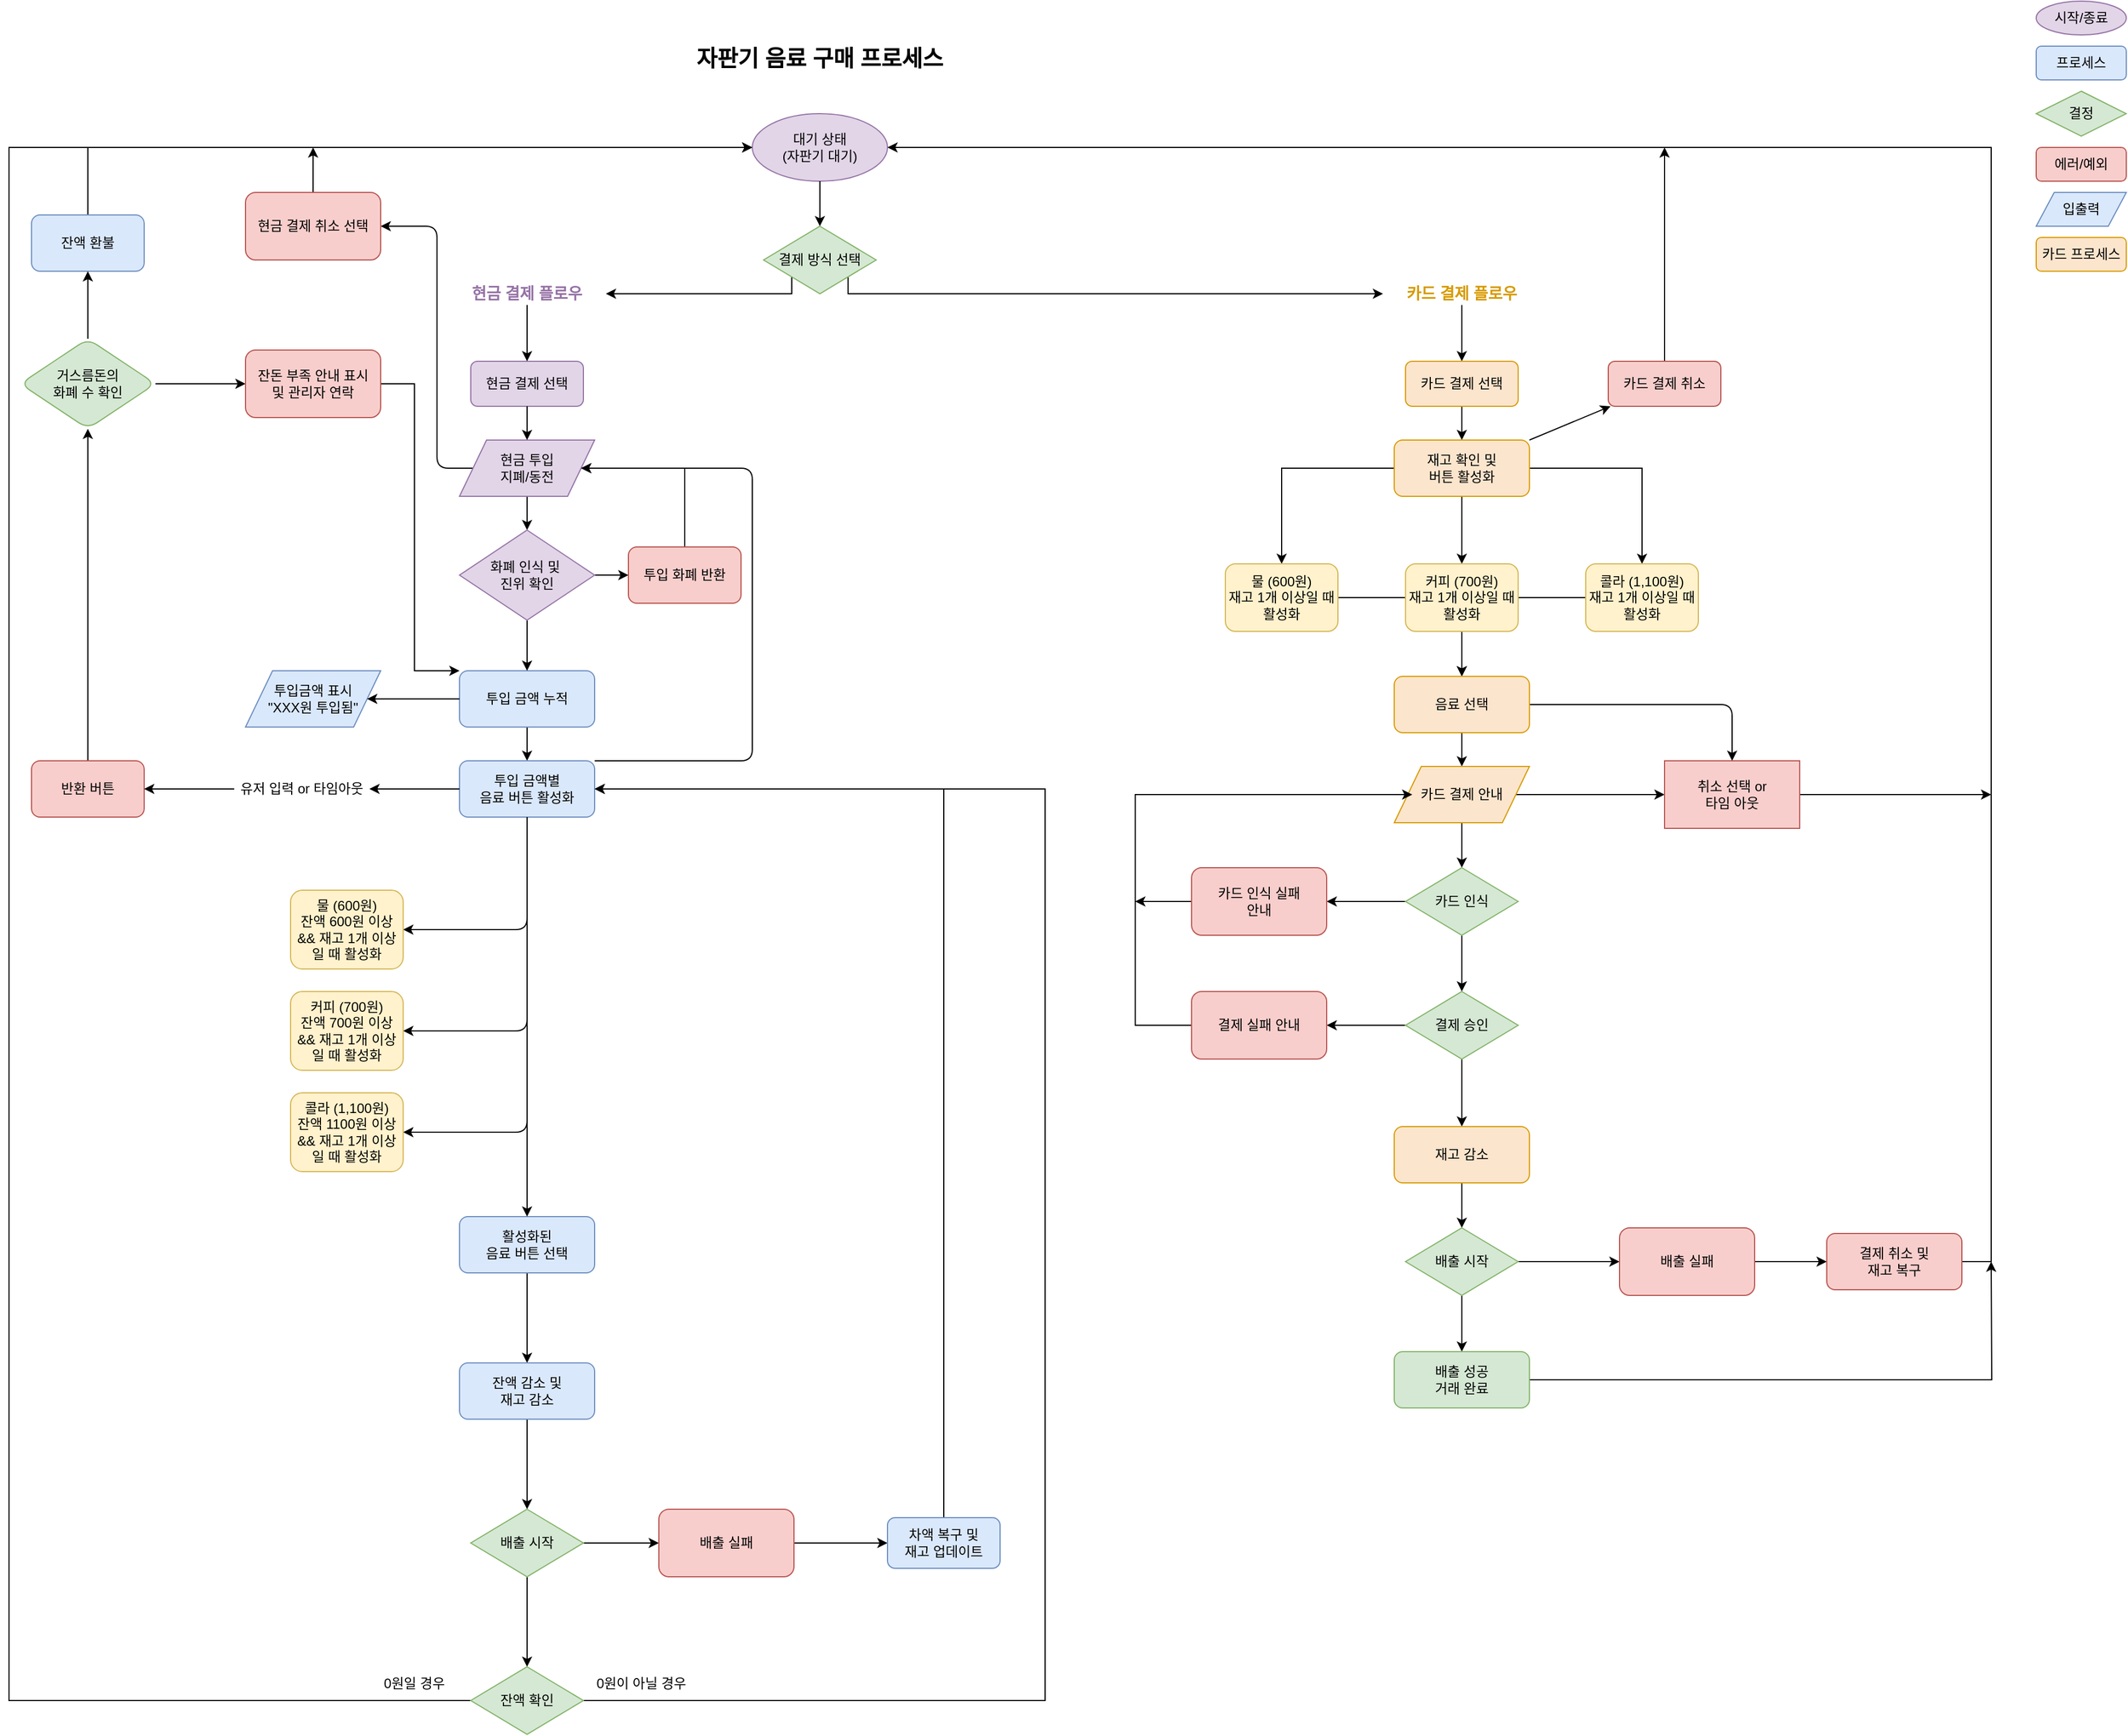 <mxfile>
    <diagram id="vending-machine-flow" name="자판기 음료 구매 프로세스">
        <mxGraphModel dx="893" dy="922" grid="1" gridSize="10" guides="1" tooltips="1" connect="1" arrows="1" fold="1" page="1" pageScale="1" pageWidth="1654" pageHeight="1600" math="0" shadow="0">
            <root>
                <mxCell id="0"/>
                <mxCell id="1" parent="0"/>
                <mxCell id="title" value="자판기 음료 구매 프로세스" style="text;html=1;strokeColor=none;fillColor=none;align=center;verticalAlign=middle;whiteSpace=wrap;rounded=0;fontSize=20;fontStyle=1;" parent="1" vertex="1">
                    <mxGeometry x="560" y="40" width="400" height="60" as="geometry"/>
                </mxCell>
                <mxCell id="start" value="대기 상태&#xa;(자판기 대기)" style="ellipse;whiteSpace=wrap;html=1;fillColor=#e1d5e7;strokeColor=#9673a6;" parent="1" vertex="1">
                    <mxGeometry x="700" y="120" width="120" height="60" as="geometry"/>
                </mxCell>
                <mxCell id="6Mz6F5-ylSfaVTRymdz9-33" style="edgeStyle=orthogonalEdgeStyle;rounded=0;orthogonalLoop=1;jettySize=auto;html=1;exitX=0;exitY=1;exitDx=0;exitDy=0;" parent="1" source="payment-method" target="cash-label" edge="1">
                    <mxGeometry relative="1" as="geometry">
                        <Array as="points">
                            <mxPoint x="735" y="280"/>
                        </Array>
                    </mxGeometry>
                </mxCell>
                <mxCell id="6Mz6F5-ylSfaVTRymdz9-35" style="edgeStyle=orthogonalEdgeStyle;rounded=0;orthogonalLoop=1;jettySize=auto;html=1;exitX=1;exitY=1;exitDx=0;exitDy=0;" parent="1" source="payment-method" target="card-label" edge="1">
                    <mxGeometry relative="1" as="geometry">
                        <Array as="points">
                            <mxPoint x="785" y="280"/>
                        </Array>
                    </mxGeometry>
                </mxCell>
                <mxCell id="payment-method" value="결제 방식 선택" style="rhombus;whiteSpace=wrap;html=1;fillColor=#d5e8d4;strokeColor=#82b366;" parent="1" vertex="1">
                    <mxGeometry x="710" y="220" width="100" height="60" as="geometry"/>
                </mxCell>
                <mxCell id="37" style="edgeStyle=none;html=1;entryX=1;entryY=0.5;entryDx=0;entryDy=0;exitX=0;exitY=0.5;exitDx=0;exitDy=0;" edge="1" parent="1" source="cash-input" target="35">
                    <mxGeometry relative="1" as="geometry">
                        <Array as="points">
                            <mxPoint x="420" y="435"/>
                            <mxPoint x="420" y="360"/>
                            <mxPoint x="420" y="220"/>
                        </Array>
                    </mxGeometry>
                </mxCell>
                <mxCell id="cash-payment" value="현금 결제 선택" style="rounded=1;whiteSpace=wrap;html=1;fillColor=#e1d5e7;strokeColor=#9673a6;" parent="1" vertex="1">
                    <mxGeometry x="450" y="340" width="100" height="40" as="geometry"/>
                </mxCell>
                <mxCell id="6Mz6F5-ylSfaVTRymdz9-19" value="" style="edgeStyle=orthogonalEdgeStyle;rounded=0;orthogonalLoop=1;jettySize=auto;html=1;" parent="1" source="cash-input" target="6Mz6F5-ylSfaVTRymdz9-18" edge="1">
                    <mxGeometry relative="1" as="geometry"/>
                </mxCell>
                <mxCell id="cash-input" value="현금 투입&#xa;지폐/동전" style="shape=parallelogram;perimeter=parallelogramPerimeter;whiteSpace=wrap;html=1;fillColor=#e1d5e7;strokeColor=#9673a6;" parent="1" vertex="1">
                    <mxGeometry x="440" y="410" width="120" height="50" as="geometry"/>
                </mxCell>
                <mxCell id="9" value="" style="edgeStyle=none;html=1;" parent="1" source="cash-accumulate" target="button-activation" edge="1">
                    <mxGeometry relative="1" as="geometry"/>
                </mxCell>
                <mxCell id="cash-accumulate" value="투입 금액 누적" style="rounded=1;whiteSpace=wrap;html=1;fillColor=#dae8fc;strokeColor=#6c8ebf;" parent="1" vertex="1">
                    <mxGeometry x="440" y="615" width="120" height="50" as="geometry"/>
                </mxCell>
                <mxCell id="amount-display" value="투입금액 표시&#xa;&quot;XXX원 투입됨&quot;" style="shape=parallelogram;perimeter=parallelogramPerimeter;whiteSpace=wrap;html=1;fillColor=#dae8fc;strokeColor=#6c8ebf;" parent="1" vertex="1">
                    <mxGeometry x="250" y="615" width="120" height="50" as="geometry"/>
                </mxCell>
                <mxCell id="6" style="edgeStyle=none;html=1;exitX=0.5;exitY=1;exitDx=0;exitDy=0;entryX=1;entryY=0.5;entryDx=0;entryDy=0;" parent="1" source="button-activation" target="water-600" edge="1">
                    <mxGeometry relative="1" as="geometry">
                        <Array as="points">
                            <mxPoint x="500" y="845"/>
                        </Array>
                    </mxGeometry>
                </mxCell>
                <mxCell id="7" style="edgeStyle=none;html=1;entryX=1;entryY=0.5;entryDx=0;entryDy=0;" parent="1" source="button-activation" target="coffee-700" edge="1">
                    <mxGeometry relative="1" as="geometry">
                        <Array as="points">
                            <mxPoint x="500" y="935"/>
                        </Array>
                    </mxGeometry>
                </mxCell>
                <mxCell id="8" style="edgeStyle=none;html=1;entryX=1;entryY=0.5;entryDx=0;entryDy=0;" parent="1" source="button-activation" target="cola-1100" edge="1">
                    <mxGeometry relative="1" as="geometry">
                        <Array as="points">
                            <mxPoint x="500" y="1025"/>
                        </Array>
                    </mxGeometry>
                </mxCell>
                <mxCell id="11" style="edgeStyle=none;html=1;exitX=1;exitY=0;exitDx=0;exitDy=0;entryX=1;entryY=0.5;entryDx=0;entryDy=0;" parent="1" source="button-activation" target="cash-input" edge="1">
                    <mxGeometry relative="1" as="geometry">
                        <mxPoint x="730" y="420" as="targetPoint"/>
                        <Array as="points">
                            <mxPoint x="700" y="695"/>
                            <mxPoint x="700" y="435"/>
                        </Array>
                    </mxGeometry>
                </mxCell>
                <mxCell id="button-activation" value="투입 금액별&#xa;음료 버튼 활성화" style="rounded=1;whiteSpace=wrap;html=1;fillColor=#dae8fc;strokeColor=#6c8ebf;" parent="1" vertex="1">
                    <mxGeometry x="440" y="695" width="120" height="50" as="geometry"/>
                </mxCell>
                <mxCell id="SynDEJKTAf8im9LBMsMd-38" style="edgeStyle=orthogonalEdgeStyle;rounded=0;orthogonalLoop=1;jettySize=auto;html=1;entryX=0.5;entryY=0;entryDx=0;entryDy=0;" parent="1" source="cash-drink-selection" target="dispense-start" edge="1">
                    <mxGeometry relative="1" as="geometry"/>
                </mxCell>
                <mxCell id="cash-drink-selection" value="활성화된&#xa;음료 버튼 선택" style="rounded=1;whiteSpace=wrap;html=1;fillColor=#dae8fc;strokeColor=#6c8ebf;" parent="1" vertex="1">
                    <mxGeometry x="440" y="1100" width="120" height="50" as="geometry"/>
                </mxCell>
                <mxCell id="water-600" value="물 (600원)&lt;br&gt;잔액 600원 이상 &amp;amp;&amp;amp; 재고 1개 이상일 때&lt;span style=&quot;background-color: transparent; color: light-dark(rgb(0, 0, 0), rgb(255, 255, 255));&quot;&gt;&amp;nbsp;활성화&lt;/span&gt;" style="rounded=1;whiteSpace=wrap;html=1;fillColor=#fff2cc;strokeColor=#d6b656;" parent="1" vertex="1">
                    <mxGeometry x="290" y="810" width="100" height="70" as="geometry"/>
                </mxCell>
                <mxCell id="coffee-700" value="커피 (700원)&lt;br&gt;잔액 700원 이상 &amp;amp;&amp;amp; 재고 1개 이상일 때&lt;span style=&quot;color: light-dark(rgb(0, 0, 0), rgb(255, 255, 255)); background-color: transparent;&quot;&gt;&amp;nbsp;활성화&lt;/span&gt;" style="rounded=1;whiteSpace=wrap;html=1;fillColor=#fff2cc;strokeColor=#d6b656;" parent="1" vertex="1">
                    <mxGeometry x="290" y="900" width="100" height="70" as="geometry"/>
                </mxCell>
                <mxCell id="cola-1100" value="콜라 (1,100원)&lt;br&gt;잔액 1100원 이상 &amp;amp;&amp;amp; 재고 1개 이상일 때&lt;span style=&quot;color: light-dark(rgb(0, 0, 0), rgb(255, 255, 255)); background-color: transparent;&quot;&gt;&amp;nbsp;활성화&lt;/span&gt;" style="rounded=1;whiteSpace=wrap;html=1;fillColor=#fff2cc;strokeColor=#d6b656;" parent="1" vertex="1">
                    <mxGeometry x="290" y="990" width="100" height="70" as="geometry"/>
                </mxCell>
                <mxCell id="31" style="edgeStyle=none;html=1;entryX=0.5;entryY=1;entryDx=0;entryDy=0;" parent="1" source="cash-return" target="28" edge="1">
                    <mxGeometry relative="1" as="geometry"/>
                </mxCell>
                <mxCell id="cash-return" value="반환 버튼" style="rounded=1;whiteSpace=wrap;html=1;fillColor=#f8cecc;strokeColor=#b85450;" parent="1" vertex="1">
                    <mxGeometry x="60" y="695" width="100" height="50" as="geometry"/>
                </mxCell>
                <mxCell id="10" value="" style="edgeStyle=none;html=1;" parent="1" source="dispense-start" target="dispense-check" edge="1">
                    <mxGeometry relative="1" as="geometry"/>
                </mxCell>
                <mxCell id="dispense-start" value="잔액 감소 및&lt;br&gt;재고 감소" style="rounded=1;whiteSpace=wrap;html=1;fillColor=#dae8fc;strokeColor=#6c8ebf;" parent="1" vertex="1">
                    <mxGeometry x="440" y="1230" width="120" height="50" as="geometry"/>
                </mxCell>
                <mxCell id="25" value="" style="edgeStyle=none;html=1;" parent="1" source="dispense-check" target="dispense-fail" edge="1">
                    <mxGeometry relative="1" as="geometry"/>
                </mxCell>
                <mxCell id="27" value="" style="edgeStyle=none;html=1;" parent="1" source="dispense-check" target="26" edge="1">
                    <mxGeometry relative="1" as="geometry"/>
                </mxCell>
                <mxCell id="dispense-check" value="배출 시작" style="rhombus;whiteSpace=wrap;html=1;fillColor=#d5e8d4;strokeColor=#82b366;" parent="1" vertex="1">
                    <mxGeometry x="450" y="1360" width="100" height="60" as="geometry"/>
                </mxCell>
                <mxCell id="15" value="" style="edgeStyle=none;html=1;" parent="1" source="dispense-fail" target="14" edge="1">
                    <mxGeometry relative="1" as="geometry"/>
                </mxCell>
                <mxCell id="dispense-fail" value="배출 실패" style="rounded=1;whiteSpace=wrap;html=1;fillColor=#f8cecc;strokeColor=#b85450;" parent="1" vertex="1">
                    <mxGeometry x="617" y="1360" width="120" height="60" as="geometry"/>
                </mxCell>
                <mxCell id="edge1" parent="1" source="start" target="payment-method" edge="1">
                    <mxGeometry relative="1" as="geometry"/>
                </mxCell>
                <mxCell id="edge11" parent="1" source="cash-label" target="cash-payment" edge="1">
                    <mxGeometry relative="1" as="geometry"/>
                </mxCell>
                <mxCell id="edge2" parent="1" source="cash-payment" target="cash-input" edge="1">
                    <mxGeometry relative="1" as="geometry"/>
                </mxCell>
                <mxCell id="edge5" style="exitX=0.5;exitY=1;exitDx=0;exitDy=0;" parent="1" source="6Mz6F5-ylSfaVTRymdz9-18" target="cash-accumulate" edge="1">
                    <mxGeometry relative="1" as="geometry">
                        <mxPoint x="500.0" y="585" as="sourcePoint"/>
                    </mxGeometry>
                </mxCell>
                <mxCell id="edge6" parent="1" source="cash-accumulate" target="amount-display" edge="1">
                    <mxGeometry relative="1" as="geometry"/>
                </mxCell>
                <mxCell id="edge7" parent="1" source="button-activation" target="cash-drink-selection" edge="1">
                    <mxGeometry relative="1" as="geometry"/>
                </mxCell>
                <mxCell id="edge13" parent="1" source="SynDEJKTAf8im9LBMsMd-40" target="cash-return" edge="1">
                    <mxGeometry relative="1" as="geometry"/>
                </mxCell>
                <mxCell id="legend-start" value="시작/종료" style="ellipse;whiteSpace=wrap;html=1;fillColor=#e1d5e7;strokeColor=#9673a6;" parent="1" vertex="1">
                    <mxGeometry x="1840" y="20" width="80" height="30" as="geometry"/>
                </mxCell>
                <mxCell id="legend-process" value="프로세스" style="rounded=1;whiteSpace=wrap;html=1;fillColor=#dae8fc;strokeColor=#6c8ebf;" parent="1" vertex="1">
                    <mxGeometry x="1840" y="60" width="80" height="30" as="geometry"/>
                </mxCell>
                <mxCell id="legend-decision" value="결정" style="rhombus;whiteSpace=wrap;html=1;fillColor=#d5e8d4;strokeColor=#82b366;" parent="1" vertex="1">
                    <mxGeometry x="1840" y="100" width="80" height="40" as="geometry"/>
                </mxCell>
                <mxCell id="legend-error" value="에러/예외" style="rounded=1;whiteSpace=wrap;html=1;fillColor=#f8cecc;strokeColor=#b85450;" parent="1" vertex="1">
                    <mxGeometry x="1840" y="150" width="80" height="30" as="geometry"/>
                </mxCell>
                <mxCell id="legend-input-output" value="입출력" style="shape=parallelogram;perimeter=parallelogramPerimeter;whiteSpace=wrap;html=1;fillColor=#dae8fc;strokeColor=#6c8ebf;" parent="1" vertex="1">
                    <mxGeometry x="1840" y="190" width="80" height="30" as="geometry"/>
                </mxCell>
                <mxCell id="legend-card" value="카드 프로세스" style="rounded=1;whiteSpace=wrap;html=1;fillColor=#fce5cd;strokeColor=#d79b00;" parent="1" vertex="1">
                    <mxGeometry x="1840" y="230" width="80" height="30" as="geometry"/>
                </mxCell>
                <mxCell id="cash-label" value="현금 결제 플로우" style="text;html=1;strokeColor=none;fillColor=none;align=center;verticalAlign=middle;whiteSpace=wrap;rounded=0;fontSize=14;fontStyle=1;fontColor=#9673a6;" parent="1" vertex="1">
                    <mxGeometry x="430" y="270" width="140" height="20" as="geometry"/>
                </mxCell>
                <mxCell id="card-label" value="카드 결제 플로우" style="text;html=1;strokeColor=none;fillColor=none;align=center;verticalAlign=middle;whiteSpace=wrap;rounded=0;fontSize=14;fontStyle=1;fontColor=#d79b00;" parent="1" vertex="1">
                    <mxGeometry x="1260" y="270" width="140" height="20" as="geometry"/>
                </mxCell>
                <mxCell id="edge-card-payment" style="edgeStyle=orthogonalEdgeStyle;rounded=0;orthogonalLoop=1;jettySize=auto;html=1;" parent="1" source="card-label" target="card-payment" edge="1">
                    <mxGeometry relative="1" as="geometry"/>
                </mxCell>
                <mxCell id="edge-card-inventory" style="edgeStyle=orthogonalEdgeStyle;rounded=0;orthogonalLoop=1;jettySize=auto;html=1;" parent="1" source="card-payment" target="card-inventory-check" edge="1">
                    <mxGeometry relative="1" as="geometry"/>
                </mxCell>
                <mxCell id="edge-card-buttons1" style="edgeStyle=orthogonalEdgeStyle;rounded=0;orthogonalLoop=1;jettySize=auto;html=1;" parent="1" source="card-inventory-check" target="card-water-600" edge="1">
                    <mxGeometry relative="1" as="geometry"/>
                </mxCell>
                <mxCell id="edge-card-buttons2" style="edgeStyle=orthogonalEdgeStyle;rounded=0;orthogonalLoop=1;jettySize=auto;html=1;" parent="1" source="card-inventory-check" target="card-coffee-700" edge="1">
                    <mxGeometry relative="1" as="geometry">
                        <Array as="points">
                            <mxPoint x="1330" y="480"/>
                            <mxPoint x="1330" y="480"/>
                        </Array>
                    </mxGeometry>
                </mxCell>
                <mxCell id="edge-card-buttons3" style="edgeStyle=orthogonalEdgeStyle;rounded=0;orthogonalLoop=1;jettySize=auto;html=1;" parent="1" source="card-inventory-check" target="card-cola-1100" edge="1">
                    <mxGeometry relative="1" as="geometry"/>
                </mxCell>
                <mxCell id="edge-card-selection1" style="edgeStyle=orthogonalEdgeStyle;rounded=0;orthogonalLoop=1;jettySize=auto;html=1;" parent="1" source="card-water-600" target="card-drink-selection" edge="1">
                    <mxGeometry relative="1" as="geometry"/>
                </mxCell>
                <mxCell id="edge-card-selection3" style="edgeStyle=orthogonalEdgeStyle;rounded=0;orthogonalLoop=1;jettySize=auto;html=1;" parent="1" source="card-cola-1100" target="card-drink-selection" edge="1">
                    <mxGeometry relative="1" as="geometry"/>
                </mxCell>
                <mxCell id="edge-card-guide" style="edgeStyle=orthogonalEdgeStyle;rounded=0;orthogonalLoop=1;jettySize=auto;html=1;" parent="1" source="card-drink-selection" target="card-payment-guide" edge="1">
                    <mxGeometry relative="1" as="geometry"/>
                </mxCell>
                <mxCell id="edge-card-recognition" style="edgeStyle=orthogonalEdgeStyle;rounded=0;orthogonalLoop=1;jettySize=auto;html=1;" parent="1" source="card-payment-guide" target="card-recognition" edge="1">
                    <mxGeometry relative="1" as="geometry"/>
                </mxCell>
                <mxCell id="edge-recognition-fail" style="edgeStyle=orthogonalEdgeStyle;rounded=0;orthogonalLoop=1;jettySize=auto;html=1;" parent="1" source="card-recognition" target="card-recognition-fail" edge="1">
                    <mxGeometry relative="1" as="geometry"/>
                </mxCell>
                <mxCell id="edge-recognition-success" style="edgeStyle=orthogonalEdgeStyle;rounded=0;orthogonalLoop=1;jettySize=auto;html=1;" parent="1" source="card-recognition" target="payment-approval" edge="1">
                    <mxGeometry relative="1" as="geometry"/>
                </mxCell>
                <mxCell id="edge-payment-fail" style="edgeStyle=orthogonalEdgeStyle;rounded=0;orthogonalLoop=1;jettySize=auto;html=1;" parent="1" source="payment-approval" target="payment-failure-guide" edge="1">
                    <mxGeometry relative="1" as="geometry"/>
                </mxCell>
                <mxCell id="edge-payment-success-card" style="edgeStyle=orthogonalEdgeStyle;rounded=0;orthogonalLoop=1;jettySize=auto;html=1;" parent="1" source="payment-approval" target="card-stock-decrease" edge="1">
                    <mxGeometry relative="1" as="geometry"/>
                </mxCell>
                <mxCell id="edge-card-stock-dispense" style="edgeStyle=orthogonalEdgeStyle;rounded=0;orthogonalLoop=1;jettySize=auto;html=1;" parent="1" source="card-stock-decrease" target="card-dispense-check" edge="1">
                    <mxGeometry relative="1" as="geometry"/>
                </mxCell>
                <mxCell id="edge-card-dispense-success" style="edgeStyle=orthogonalEdgeStyle;rounded=0;orthogonalLoop=1;jettySize=auto;html=1;" parent="1" source="card-dispense-check" target="card-dispense-success" edge="1">
                    <mxGeometry relative="1" as="geometry"/>
                </mxCell>
                <mxCell id="edge-card-dispense-fail" style="edgeStyle=orthogonalEdgeStyle;rounded=0;orthogonalLoop=1;jettySize=auto;html=1;" parent="1" source="card-dispense-check" target="card-dispense-fail" edge="1">
                    <mxGeometry relative="1" as="geometry"/>
                </mxCell>
                <mxCell id="edge-card-cancel" style="edgeStyle=orthogonalEdgeStyle;rounded=0;orthogonalLoop=1;jettySize=auto;html=1;" parent="1" source="card-dispense-fail" target="card-payment-cancel" edge="1">
                    <mxGeometry relative="1" as="geometry"/>
                </mxCell>
                <mxCell id="GUCFuzj2RUA5XUl93MCB-39" value="" style="edgeStyle=orthogonalEdgeStyle;rounded=0;orthogonalLoop=1;jettySize=auto;html=1;" parent="1" source="6Mz6F5-ylSfaVTRymdz9-18" target="6Mz6F5-ylSfaVTRymdz9-22" edge="1">
                    <mxGeometry relative="1" as="geometry"/>
                </mxCell>
                <mxCell id="6Mz6F5-ylSfaVTRymdz9-18" value="화폐 인식 및&amp;nbsp;&lt;div&gt;진위 확인&lt;/div&gt;" style="rhombus;whiteSpace=wrap;html=1;fillColor=#e1d5e7;strokeColor=#9673a6;" parent="1" vertex="1">
                    <mxGeometry x="440" y="490" width="120" height="80" as="geometry"/>
                </mxCell>
                <mxCell id="GUCFuzj2RUA5XUl93MCB-40" style="edgeStyle=orthogonalEdgeStyle;rounded=0;orthogonalLoop=1;jettySize=auto;html=1;entryX=1;entryY=0.5;entryDx=0;entryDy=0;" parent="1" source="6Mz6F5-ylSfaVTRymdz9-22" target="cash-input" edge="1">
                    <mxGeometry relative="1" as="geometry">
                        <Array as="points">
                            <mxPoint x="640" y="435"/>
                        </Array>
                    </mxGeometry>
                </mxCell>
                <mxCell id="6Mz6F5-ylSfaVTRymdz9-22" value="투입 화폐 반환" style="rounded=1;whiteSpace=wrap;html=1;fillColor=#f8cecc;strokeColor=#b85450;" parent="1" vertex="1">
                    <mxGeometry x="590" y="505" width="100" height="50" as="geometry"/>
                </mxCell>
                <mxCell id="GUCFuzj2RUA5XUl93MCB-32" style="edgeStyle=orthogonalEdgeStyle;rounded=0;orthogonalLoop=1;jettySize=auto;html=1;entryX=0;entryY=0.5;entryDx=0;entryDy=0;" parent="1" source="6Mz6F5-ylSfaVTRymdz9-24" target="start" edge="1">
                    <mxGeometry relative="1" as="geometry">
                        <Array as="points">
                            <mxPoint x="110" y="150"/>
                        </Array>
                    </mxGeometry>
                </mxCell>
                <mxCell id="6Mz6F5-ylSfaVTRymdz9-24" value="잔액 환불" style="rounded=1;whiteSpace=wrap;html=1;fillColor=#dae8fc;strokeColor=#6c8ebf;" parent="1" vertex="1">
                    <mxGeometry x="60" y="210" width="100" height="50" as="geometry"/>
                </mxCell>
                <mxCell id="SynDEJKTAf8im9LBMsMd-30" style="edgeStyle=orthogonalEdgeStyle;rounded=0;orthogonalLoop=1;jettySize=auto;html=1;entryX=1;entryY=0.5;entryDx=0;entryDy=0;" parent="1" source="14" target="button-activation" edge="1">
                    <mxGeometry relative="1" as="geometry">
                        <Array as="points">
                            <mxPoint x="870" y="720"/>
                        </Array>
                    </mxGeometry>
                </mxCell>
                <mxCell id="14" value="차액 복구 및 &lt;br&gt;재고 업데이트" style="whiteSpace=wrap;html=1;fillColor=#dae8fc;strokeColor=#6c8ebf;rounded=1;" parent="1" vertex="1">
                    <mxGeometry x="820" y="1367.5" width="100" height="45" as="geometry"/>
                </mxCell>
                <mxCell id="SynDEJKTAf8im9LBMsMd-29" style="edgeStyle=orthogonalEdgeStyle;rounded=0;orthogonalLoop=1;jettySize=auto;html=1;entryX=0;entryY=0.5;entryDx=0;entryDy=0;" parent="1" source="26" target="start" edge="1">
                    <mxGeometry relative="1" as="geometry">
                        <mxPoint x="40" y="146.364" as="targetPoint"/>
                        <Array as="points">
                            <mxPoint x="40" y="1530"/>
                            <mxPoint x="40" y="150"/>
                        </Array>
                    </mxGeometry>
                </mxCell>
                <mxCell id="SynDEJKTAf8im9LBMsMd-31" style="edgeStyle=orthogonalEdgeStyle;rounded=0;orthogonalLoop=1;jettySize=auto;html=1;entryX=1;entryY=0.5;entryDx=0;entryDy=0;" parent="1" source="26" target="button-activation" edge="1">
                    <mxGeometry relative="1" as="geometry">
                        <Array as="points">
                            <mxPoint x="960" y="1530"/>
                            <mxPoint x="960" y="720"/>
                        </Array>
                    </mxGeometry>
                </mxCell>
                <mxCell id="26" value="잔액 확인" style="rhombus;whiteSpace=wrap;html=1;fillColor=#d5e8d4;strokeColor=#82b366;" parent="1" vertex="1">
                    <mxGeometry x="450" y="1500" width="100" height="60" as="geometry"/>
                </mxCell>
                <mxCell id="SynDEJKTAf8im9LBMsMd-32" value="0원일 경우" style="text;html=1;align=center;verticalAlign=middle;whiteSpace=wrap;rounded=0;" parent="1" vertex="1">
                    <mxGeometry x="370" y="1500" width="60" height="30" as="geometry"/>
                </mxCell>
                <mxCell id="SynDEJKTAf8im9LBMsMd-35" value="0원이 아닐 경우" style="text;html=1;align=center;verticalAlign=middle;whiteSpace=wrap;rounded=0;" parent="1" vertex="1">
                    <mxGeometry x="550" y="1500" width="103" height="30" as="geometry"/>
                </mxCell>
                <mxCell id="SynDEJKTAf8im9LBMsMd-41" value="" parent="1" source="button-activation" target="SynDEJKTAf8im9LBMsMd-40" edge="1">
                    <mxGeometry relative="1" as="geometry">
                        <mxPoint x="440" y="720" as="sourcePoint"/>
                        <mxPoint x="310" y="720" as="targetPoint"/>
                    </mxGeometry>
                </mxCell>
                <mxCell id="SynDEJKTAf8im9LBMsMd-40" value="유저 입력 or 타임아웃" style="text;html=1;align=center;verticalAlign=middle;whiteSpace=wrap;rounded=0;" parent="1" vertex="1">
                    <mxGeometry x="240" y="705" width="120" height="30" as="geometry"/>
                </mxCell>
                <mxCell id="32" style="edgeStyle=none;html=1;entryX=0.5;entryY=1;entryDx=0;entryDy=0;" parent="1" source="28" target="6Mz6F5-ylSfaVTRymdz9-24" edge="1">
                    <mxGeometry relative="1" as="geometry"/>
                </mxCell>
                <mxCell id="GUCFuzj2RUA5XUl93MCB-34" value="" style="edgeStyle=orthogonalEdgeStyle;rounded=0;orthogonalLoop=1;jettySize=auto;html=1;" parent="1" source="28" target="GUCFuzj2RUA5XUl93MCB-33" edge="1">
                    <mxGeometry relative="1" as="geometry"/>
                </mxCell>
                <mxCell id="28" value="거스름돈의&lt;br&gt;화폐 수 확인" style="rhombus;whiteSpace=wrap;html=1;fillColor=#d5e8d4;strokeColor=#82b366;rounded=1;" parent="1" vertex="1">
                    <mxGeometry x="50" y="320" width="120" height="80" as="geometry"/>
                </mxCell>
                <mxCell id="GUCFuzj2RUA5XUl93MCB-37" style="edgeStyle=orthogonalEdgeStyle;rounded=0;orthogonalLoop=1;jettySize=auto;html=1;exitX=1;exitY=0.5;exitDx=0;exitDy=0;entryX=0;entryY=0;entryDx=0;entryDy=0;" parent="1" source="GUCFuzj2RUA5XUl93MCB-33" target="cash-accumulate" edge="1">
                    <mxGeometry relative="1" as="geometry">
                        <Array as="points">
                            <mxPoint x="400" y="360"/>
                            <mxPoint x="400" y="615"/>
                        </Array>
                    </mxGeometry>
                </mxCell>
                <mxCell id="GUCFuzj2RUA5XUl93MCB-33" value="잔돈 부족 안내 표시&lt;br&gt;및 관리자 연락" style="whiteSpace=wrap;html=1;fillColor=#f8cecc;strokeColor=#b85450;rounded=1;" parent="1" vertex="1">
                    <mxGeometry x="250" y="330" width="120" height="60" as="geometry"/>
                </mxCell>
                <mxCell id="40" value="" style="edgeStyle=none;html=1;exitX=1;exitY=0;exitDx=0;exitDy=0;" edge="1" parent="1" source="card-inventory-check" target="39">
                    <mxGeometry relative="1" as="geometry"/>
                </mxCell>
                <mxCell id="card-payment" value="카드 결제 선택" style="rounded=1;whiteSpace=wrap;html=1;fillColor=#fce5cd;strokeColor=#d79b00;" parent="1" vertex="1">
                    <mxGeometry x="1280" y="340" width="100" height="40" as="geometry"/>
                </mxCell>
                <mxCell id="card-inventory-check" value="재고 확인 및&#xa;버튼 활성화" style="rounded=1;whiteSpace=wrap;html=1;fillColor=#fce5cd;strokeColor=#d79b00;" parent="1" vertex="1">
                    <mxGeometry x="1270" y="410" width="120" height="50" as="geometry"/>
                </mxCell>
                <mxCell id="card-water-600" value="물 (600원)&#xa;재고 1개 이상일 때 활성화" style="rounded=1;whiteSpace=wrap;html=1;fillColor=#fff2cc;strokeColor=#d6b656;" parent="1" vertex="1">
                    <mxGeometry x="1120" y="520" width="100" height="60" as="geometry"/>
                </mxCell>
                <mxCell id="card-coffee-700" value="커피 (700원)&#xa;재고 1개 이상일 때 활성화" style="rounded=1;whiteSpace=wrap;html=1;fillColor=#fff2cc;strokeColor=#d6b656;" parent="1" vertex="1">
                    <mxGeometry x="1280" y="520" width="100" height="60" as="geometry"/>
                </mxCell>
                <mxCell id="card-cola-1100" value="콜라 (1,100원)&#xa;재고 1개 이상일 때 활성화" style="rounded=1;whiteSpace=wrap;html=1;fillColor=#fff2cc;strokeColor=#d6b656;" parent="1" vertex="1">
                    <mxGeometry x="1440" y="520" width="100" height="60" as="geometry"/>
                </mxCell>
                <mxCell id="33" style="edgeStyle=none;html=1;entryX=0.5;entryY=0;entryDx=0;entryDy=0;" edge="1" parent="1" source="card-drink-selection" target="bCsJ1rRkcrmho4hADfNT-34">
                    <mxGeometry relative="1" as="geometry">
                        <Array as="points">
                            <mxPoint x="1570" y="645"/>
                        </Array>
                    </mxGeometry>
                </mxCell>
                <mxCell id="card-drink-selection" value="음료 선택" style="rounded=1;whiteSpace=wrap;html=1;fillColor=#fce5cd;strokeColor=#d79b00;" parent="1" vertex="1">
                    <mxGeometry x="1270" y="620" width="120" height="50" as="geometry"/>
                </mxCell>
                <mxCell id="bCsJ1rRkcrmho4hADfNT-44" value="" style="edgeStyle=orthogonalEdgeStyle;rounded=0;orthogonalLoop=1;jettySize=auto;html=1;" parent="1" source="card-payment-guide" target="bCsJ1rRkcrmho4hADfNT-34" edge="1">
                    <mxGeometry relative="1" as="geometry"/>
                </mxCell>
                <mxCell id="card-payment-guide" value="카드 결제 안내" style="shape=parallelogram;perimeter=parallelogramPerimeter;whiteSpace=wrap;html=1;fillColor=#fce5cd;strokeColor=#d79b00;" parent="1" vertex="1">
                    <mxGeometry x="1270" y="700" width="120" height="50" as="geometry"/>
                </mxCell>
                <mxCell id="card-recognition" value="카드 인식" style="rhombus;whiteSpace=wrap;html=1;fillColor=#d5e8d4;strokeColor=#82b366;" parent="1" vertex="1">
                    <mxGeometry x="1280" y="790" width="100" height="60" as="geometry"/>
                </mxCell>
                <mxCell id="bCsJ1rRkcrmho4hADfNT-46" style="edgeStyle=orthogonalEdgeStyle;rounded=0;orthogonalLoop=1;jettySize=auto;html=1;" parent="1" source="card-recognition-fail" edge="1">
                    <mxGeometry relative="1" as="geometry">
                        <mxPoint x="1040" y="820" as="targetPoint"/>
                    </mxGeometry>
                </mxCell>
                <mxCell id="card-recognition-fail" value="카드 인식 실패&#xa;안내" style="rounded=1;whiteSpace=wrap;html=1;fillColor=#f8cecc;strokeColor=#b85450;" parent="1" vertex="1">
                    <mxGeometry x="1090" y="790" width="120" height="60" as="geometry"/>
                </mxCell>
                <mxCell id="payment-approval" value="결제 승인" style="rhombus;whiteSpace=wrap;html=1;fillColor=#d5e8d4;strokeColor=#82b366;" parent="1" vertex="1">
                    <mxGeometry x="1280" y="900" width="100" height="60" as="geometry"/>
                </mxCell>
                <mxCell id="bCsJ1rRkcrmho4hADfNT-39" style="edgeStyle=orthogonalEdgeStyle;rounded=0;orthogonalLoop=1;jettySize=auto;html=1;" parent="1" source="payment-failure-guide" edge="1">
                    <mxGeometry relative="1" as="geometry">
                        <mxPoint x="1286" y="725" as="targetPoint"/>
                        <Array as="points">
                            <mxPoint x="1040" y="930"/>
                            <mxPoint x="1040" y="725"/>
                            <mxPoint x="1286" y="725"/>
                        </Array>
                    </mxGeometry>
                </mxCell>
                <mxCell id="payment-failure-guide" value="결제 실패 안내" style="rounded=1;whiteSpace=wrap;html=1;fillColor=#f8cecc;strokeColor=#b85450;" parent="1" vertex="1">
                    <mxGeometry x="1090" y="900" width="120" height="60" as="geometry"/>
                </mxCell>
                <mxCell id="card-stock-decrease" value="재고 감소" style="rounded=1;whiteSpace=wrap;html=1;fillColor=#fce5cd;strokeColor=#d79b00;" parent="1" vertex="1">
                    <mxGeometry x="1270" y="1020" width="120" height="50" as="geometry"/>
                </mxCell>
                <mxCell id="card-dispense-check" value="배출 시작" style="rhombus;whiteSpace=wrap;html=1;fillColor=#d5e8d4;strokeColor=#82b366;" parent="1" vertex="1">
                    <mxGeometry x="1280" y="1110" width="100" height="60" as="geometry"/>
                </mxCell>
                <mxCell id="bCsJ1rRkcrmho4hADfNT-33" style="edgeStyle=orthogonalEdgeStyle;rounded=0;orthogonalLoop=1;jettySize=auto;html=1;" parent="1" source="card-dispense-success" edge="1">
                    <mxGeometry relative="1" as="geometry">
                        <mxPoint x="1800" y="1140" as="targetPoint"/>
                    </mxGeometry>
                </mxCell>
                <mxCell id="card-dispense-success" value="배출 성공&#xa;거래 완료" style="rounded=1;whiteSpace=wrap;html=1;fillColor=#d5e8d4;strokeColor=#82b366;" parent="1" vertex="1">
                    <mxGeometry x="1270" y="1220" width="120" height="50" as="geometry"/>
                </mxCell>
                <mxCell id="card-dispense-fail" value="배출 실패" style="rounded=1;whiteSpace=wrap;html=1;fillColor=#f8cecc;strokeColor=#b85450;" parent="1" vertex="1">
                    <mxGeometry x="1470" y="1110" width="120" height="60" as="geometry"/>
                </mxCell>
                <mxCell id="bCsJ1rRkcrmho4hADfNT-32" style="edgeStyle=orthogonalEdgeStyle;rounded=0;orthogonalLoop=1;jettySize=auto;html=1;entryX=1;entryY=0.5;entryDx=0;entryDy=0;" parent="1" source="card-payment-cancel" target="start" edge="1">
                    <mxGeometry relative="1" as="geometry">
                        <Array as="points">
                            <mxPoint x="1800" y="1140"/>
                            <mxPoint x="1800" y="150"/>
                        </Array>
                    </mxGeometry>
                </mxCell>
                <mxCell id="card-payment-cancel" value="결제 취소 및&#xa;재고 복구" style="rounded=1;whiteSpace=wrap;html=1;fillColor=#f8cecc;strokeColor=#b85450;" parent="1" vertex="1">
                    <mxGeometry x="1654" y="1115" width="120" height="50" as="geometry"/>
                </mxCell>
                <mxCell id="bCsJ1rRkcrmho4hADfNT-45" style="edgeStyle=orthogonalEdgeStyle;rounded=0;orthogonalLoop=1;jettySize=auto;html=1;" parent="1" source="bCsJ1rRkcrmho4hADfNT-34" edge="1">
                    <mxGeometry relative="1" as="geometry">
                        <mxPoint x="1800" y="725" as="targetPoint"/>
                    </mxGeometry>
                </mxCell>
                <mxCell id="bCsJ1rRkcrmho4hADfNT-34" value="취소 선택 or&lt;br&gt;타임 아웃" style="whiteSpace=wrap;html=1;fillColor=#f8cecc;strokeColor=#b85450;" parent="1" vertex="1">
                    <mxGeometry x="1510" y="695" width="120" height="60" as="geometry"/>
                </mxCell>
                <mxCell id="38" style="edgeStyle=none;html=1;" edge="1" parent="1" source="35">
                    <mxGeometry relative="1" as="geometry">
                        <mxPoint x="310" y="150" as="targetPoint"/>
                    </mxGeometry>
                </mxCell>
                <mxCell id="35" value="현금 결제 취소 선택" style="whiteSpace=wrap;html=1;fillColor=#f8cecc;strokeColor=#b85450;rounded=1;" vertex="1" parent="1">
                    <mxGeometry x="250" y="190" width="120" height="60" as="geometry"/>
                </mxCell>
                <mxCell id="41" style="edgeStyle=none;html=1;" edge="1" parent="1" source="39">
                    <mxGeometry relative="1" as="geometry">
                        <mxPoint x="1510" y="150" as="targetPoint"/>
                    </mxGeometry>
                </mxCell>
                <mxCell id="39" value="카드 결제 취소" style="rounded=1;whiteSpace=wrap;html=1;fillColor=#f8cecc;strokeColor=#b85450;" vertex="1" parent="1">
                    <mxGeometry x="1460" y="340" width="100" height="40" as="geometry"/>
                </mxCell>
            </root>
        </mxGraphModel>
    </diagram>
</mxfile>